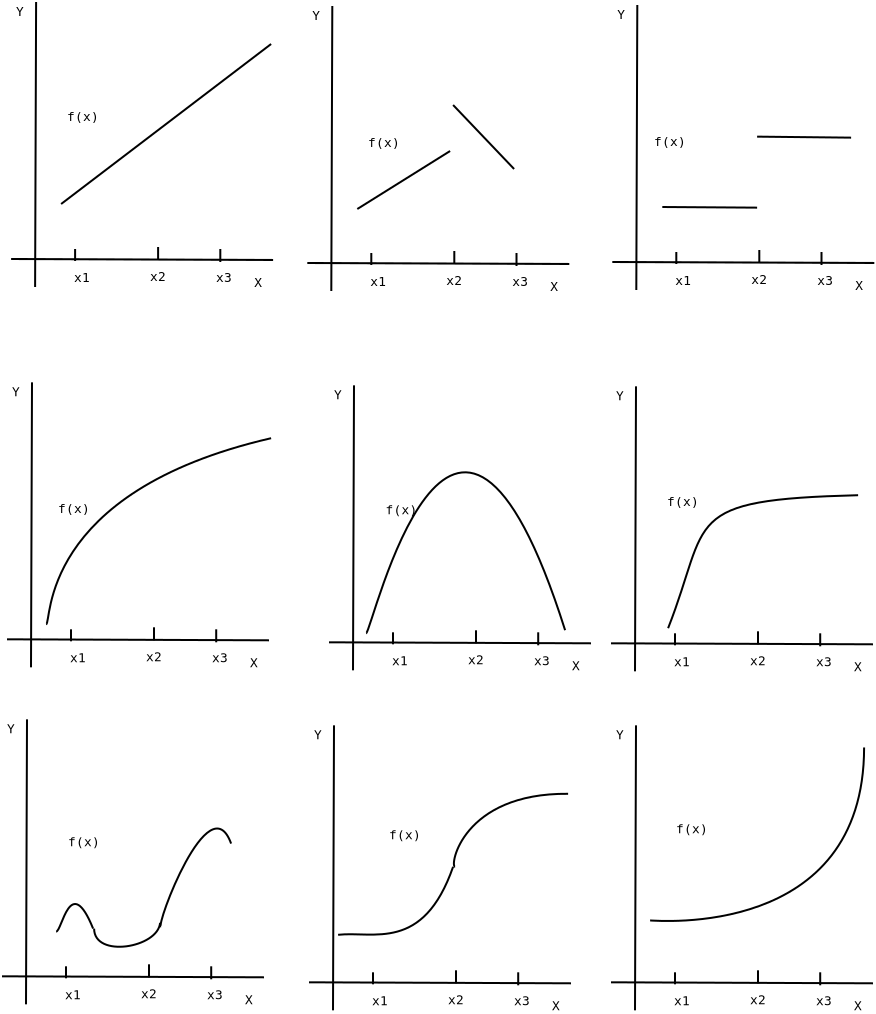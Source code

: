 <?xml version="1.0"?>
<dia:diagram xmlns:dia="http://www.lysator.liu.se/~alla/dia/">
  <dia:layer name="Background" visible="true">
    <dia:object type="Standard - Line" version="0" id="O0">
      <dia:attribute name="obj_pos">
        <dia:point val="3,1.9"/>
      </dia:attribute>
      <dia:attribute name="obj_bb">
        <dia:rectangle val="2.9,1.85;3.05,16.2"/>
      </dia:attribute>
      <dia:attribute name="conn_endpoints">
        <dia:point val="3,1.9"/>
        <dia:point val="2.95,16.15"/>
      </dia:attribute>
      <dia:attribute name="numcp">
        <dia:int val="1"/>
      </dia:attribute>
    </dia:object>
    <dia:object type="Standard - Line" version="0" id="O1">
      <dia:attribute name="obj_pos">
        <dia:point val="1.75,14.75"/>
      </dia:attribute>
      <dia:attribute name="obj_bb">
        <dia:rectangle val="1.7,14.7;14.9,14.85"/>
      </dia:attribute>
      <dia:attribute name="conn_endpoints">
        <dia:point val="1.75,14.75"/>
        <dia:point val="14.85,14.8"/>
      </dia:attribute>
      <dia:attribute name="numcp">
        <dia:int val="1"/>
      </dia:attribute>
    </dia:object>
    <dia:object type="Standard - Text" version="0" id="O2">
      <dia:attribute name="obj_pos">
        <dia:point val="14.1,16.15"/>
      </dia:attribute>
      <dia:attribute name="obj_bb">
        <dia:rectangle val="13.758,15.555;14.442,16.355"/>
      </dia:attribute>
      <dia:attribute name="text">
        <dia:composite type="text">
          <dia:attribute name="string">
            <dia:string>#X#</dia:string>
          </dia:attribute>
          <dia:attribute name="font">
            <dia:font name="Courier"/>
          </dia:attribute>
          <dia:attribute name="height">
            <dia:real val="0.8"/>
          </dia:attribute>
          <dia:attribute name="pos">
            <dia:point val="14.1,16.15"/>
          </dia:attribute>
          <dia:attribute name="color">
            <dia:color val="#000000"/>
          </dia:attribute>
          <dia:attribute name="alignment">
            <dia:enum val="1"/>
          </dia:attribute>
        </dia:composite>
      </dia:attribute>
    </dia:object>
    <dia:object type="Standard - Text" version="0" id="O3">
      <dia:attribute name="obj_pos">
        <dia:point val="2.2,2.6"/>
      </dia:attribute>
      <dia:attribute name="obj_bb">
        <dia:rectangle val="1.858,2.005;2.542,2.805"/>
      </dia:attribute>
      <dia:attribute name="text">
        <dia:composite type="text">
          <dia:attribute name="string">
            <dia:string>#Y#</dia:string>
          </dia:attribute>
          <dia:attribute name="font">
            <dia:font name="Courier"/>
          </dia:attribute>
          <dia:attribute name="height">
            <dia:real val="0.8"/>
          </dia:attribute>
          <dia:attribute name="pos">
            <dia:point val="2.2,2.6"/>
          </dia:attribute>
          <dia:attribute name="color">
            <dia:color val="#000000"/>
          </dia:attribute>
          <dia:attribute name="alignment">
            <dia:enum val="1"/>
          </dia:attribute>
        </dia:composite>
      </dia:attribute>
    </dia:object>
    <dia:object type="Standard - Text" version="0" id="O4">
      <dia:attribute name="obj_pos">
        <dia:point val="5.3,15.9"/>
      </dia:attribute>
      <dia:attribute name="obj_bb">
        <dia:rectangle val="4.715,15.305;5.885,16.105"/>
      </dia:attribute>
      <dia:attribute name="text">
        <dia:composite type="text">
          <dia:attribute name="string">
            <dia:string>#x1#</dia:string>
          </dia:attribute>
          <dia:attribute name="font">
            <dia:font name="Courier"/>
          </dia:attribute>
          <dia:attribute name="height">
            <dia:real val="0.8"/>
          </dia:attribute>
          <dia:attribute name="pos">
            <dia:point val="5.3,15.9"/>
          </dia:attribute>
          <dia:attribute name="color">
            <dia:color val="#000000"/>
          </dia:attribute>
          <dia:attribute name="alignment">
            <dia:enum val="1"/>
          </dia:attribute>
        </dia:composite>
      </dia:attribute>
    </dia:object>
    <dia:object type="Standard - Text" version="0" id="O5">
      <dia:attribute name="obj_pos">
        <dia:point val="9.1,15.85"/>
      </dia:attribute>
      <dia:attribute name="obj_bb">
        <dia:rectangle val="8.465,15.255;9.685,16.055"/>
      </dia:attribute>
      <dia:attribute name="text">
        <dia:composite type="text">
          <dia:attribute name="string">
            <dia:string>#x2#</dia:string>
          </dia:attribute>
          <dia:attribute name="font">
            <dia:font name="Courier"/>
          </dia:attribute>
          <dia:attribute name="height">
            <dia:real val="0.8"/>
          </dia:attribute>
          <dia:attribute name="pos">
            <dia:point val="9.1,15.85"/>
          </dia:attribute>
          <dia:attribute name="color">
            <dia:color val="#000000"/>
          </dia:attribute>
          <dia:attribute name="alignment">
            <dia:enum val="1"/>
          </dia:attribute>
        </dia:composite>
      </dia:attribute>
    </dia:object>
    <dia:object type="Standard - Text" version="0" id="O6">
      <dia:attribute name="obj_pos">
        <dia:point val="12.4,15.9"/>
      </dia:attribute>
      <dia:attribute name="obj_bb">
        <dia:rectangle val="11.815,15.305;12.985,16.105"/>
      </dia:attribute>
      <dia:attribute name="text">
        <dia:composite type="text">
          <dia:attribute name="string">
            <dia:string>#x3#</dia:string>
          </dia:attribute>
          <dia:attribute name="font">
            <dia:font name="Courier"/>
          </dia:attribute>
          <dia:attribute name="height">
            <dia:real val="0.8"/>
          </dia:attribute>
          <dia:attribute name="pos">
            <dia:point val="12.4,15.9"/>
          </dia:attribute>
          <dia:attribute name="color">
            <dia:color val="#000000"/>
          </dia:attribute>
          <dia:attribute name="alignment">
            <dia:enum val="1"/>
          </dia:attribute>
        </dia:composite>
      </dia:attribute>
    </dia:object>
    <dia:object type="Standard - Line" version="0" id="O7">
      <dia:attribute name="obj_pos">
        <dia:point val="4.25,12"/>
      </dia:attribute>
      <dia:attribute name="obj_bb">
        <dia:rectangle val="4.21,3.96;14.79,12.04"/>
      </dia:attribute>
      <dia:attribute name="conn_endpoints">
        <dia:point val="4.25,12"/>
        <dia:point val="14.75,4"/>
      </dia:attribute>
      <dia:attribute name="numcp">
        <dia:int val="1"/>
      </dia:attribute>
    </dia:object>
    <dia:object type="Standard - Line" version="0" id="O8">
      <dia:attribute name="obj_pos">
        <dia:point val="5.1,14.75"/>
      </dia:attribute>
      <dia:attribute name="obj_bb">
        <dia:rectangle val="5.05,14.698;5.15,14.8"/>
      </dia:attribute>
      <dia:attribute name="conn_endpoints">
        <dia:point val="5.1,14.75"/>
        <dia:point val="5.1,14.748"/>
      </dia:attribute>
      <dia:attribute name="numcp">
        <dia:int val="1"/>
      </dia:attribute>
      <dia:connections>
        <dia:connection handle="1" to="O8" connection="0"/>
      </dia:connections>
    </dia:object>
    <dia:object type="Standard - Line" version="0" id="O9">
      <dia:attribute name="obj_pos">
        <dia:point val="4.95,14.25"/>
      </dia:attribute>
      <dia:attribute name="obj_bb">
        <dia:rectangle val="4.9,14.2;5,14.9"/>
      </dia:attribute>
      <dia:attribute name="conn_endpoints">
        <dia:point val="4.95,14.25"/>
        <dia:point val="4.95,14.85"/>
      </dia:attribute>
      <dia:attribute name="numcp">
        <dia:int val="1"/>
      </dia:attribute>
    </dia:object>
    <dia:object type="Standard - Line" version="0" id="O10">
      <dia:attribute name="obj_pos">
        <dia:point val="9.1,14.15"/>
      </dia:attribute>
      <dia:attribute name="obj_bb">
        <dia:rectangle val="9.05,14.1;9.15,14.85"/>
      </dia:attribute>
      <dia:attribute name="conn_endpoints">
        <dia:point val="9.1,14.15"/>
        <dia:point val="9.1,14.8"/>
      </dia:attribute>
      <dia:attribute name="numcp">
        <dia:int val="1"/>
      </dia:attribute>
    </dia:object>
    <dia:object type="Standard - Line" version="0" id="O11">
      <dia:attribute name="obj_pos">
        <dia:point val="12.21,14.25"/>
      </dia:attribute>
      <dia:attribute name="obj_bb">
        <dia:rectangle val="12.16,14.2;12.26,14.95"/>
      </dia:attribute>
      <dia:attribute name="conn_endpoints">
        <dia:point val="12.21,14.25"/>
        <dia:point val="12.21,14.9"/>
      </dia:attribute>
      <dia:attribute name="numcp">
        <dia:int val="1"/>
      </dia:attribute>
    </dia:object>
    <dia:object type="Standard - Line" version="0" id="O12">
      <dia:attribute name="obj_pos">
        <dia:point val="17.81,2.1"/>
      </dia:attribute>
      <dia:attribute name="obj_bb">
        <dia:rectangle val="17.71,2.05;17.86,16.4"/>
      </dia:attribute>
      <dia:attribute name="conn_endpoints">
        <dia:point val="17.81,2.1"/>
        <dia:point val="17.76,16.35"/>
      </dia:attribute>
      <dia:attribute name="numcp">
        <dia:int val="1"/>
      </dia:attribute>
    </dia:object>
    <dia:object type="Standard - Line" version="0" id="O13">
      <dia:attribute name="obj_pos">
        <dia:point val="16.56,14.95"/>
      </dia:attribute>
      <dia:attribute name="obj_bb">
        <dia:rectangle val="16.51,14.9;29.71,15.05"/>
      </dia:attribute>
      <dia:attribute name="conn_endpoints">
        <dia:point val="16.56,14.95"/>
        <dia:point val="29.66,15"/>
      </dia:attribute>
      <dia:attribute name="numcp">
        <dia:int val="1"/>
      </dia:attribute>
    </dia:object>
    <dia:object type="Standard - Text" version="0" id="O14">
      <dia:attribute name="obj_pos">
        <dia:point val="28.91,16.35"/>
      </dia:attribute>
      <dia:attribute name="obj_bb">
        <dia:rectangle val="28.518,15.755;29.252,16.555"/>
      </dia:attribute>
      <dia:attribute name="text">
        <dia:composite type="text">
          <dia:attribute name="string">
            <dia:string>#X#</dia:string>
          </dia:attribute>
          <dia:attribute name="font">
            <dia:font name="Courier"/>
          </dia:attribute>
          <dia:attribute name="height">
            <dia:real val="0.8"/>
          </dia:attribute>
          <dia:attribute name="pos">
            <dia:point val="28.91,16.35"/>
          </dia:attribute>
          <dia:attribute name="color">
            <dia:color val="#000000"/>
          </dia:attribute>
          <dia:attribute name="alignment">
            <dia:enum val="1"/>
          </dia:attribute>
        </dia:composite>
      </dia:attribute>
    </dia:object>
    <dia:object type="Standard - Text" version="0" id="O15">
      <dia:attribute name="obj_pos">
        <dia:point val="17.01,2.8"/>
      </dia:attribute>
      <dia:attribute name="obj_bb">
        <dia:rectangle val="16.618,2.205;17.352,3.005"/>
      </dia:attribute>
      <dia:attribute name="text">
        <dia:composite type="text">
          <dia:attribute name="string">
            <dia:string>#Y#</dia:string>
          </dia:attribute>
          <dia:attribute name="font">
            <dia:font name="Courier"/>
          </dia:attribute>
          <dia:attribute name="height">
            <dia:real val="0.8"/>
          </dia:attribute>
          <dia:attribute name="pos">
            <dia:point val="17.01,2.8"/>
          </dia:attribute>
          <dia:attribute name="color">
            <dia:color val="#000000"/>
          </dia:attribute>
          <dia:attribute name="alignment">
            <dia:enum val="1"/>
          </dia:attribute>
        </dia:composite>
      </dia:attribute>
    </dia:object>
    <dia:object type="Standard - Text" version="0" id="O16">
      <dia:attribute name="obj_pos">
        <dia:point val="20.11,16.1"/>
      </dia:attribute>
      <dia:attribute name="obj_bb">
        <dia:rectangle val="19.475,15.505;20.695,16.305"/>
      </dia:attribute>
      <dia:attribute name="text">
        <dia:composite type="text">
          <dia:attribute name="string">
            <dia:string>#x1#</dia:string>
          </dia:attribute>
          <dia:attribute name="font">
            <dia:font name="Courier"/>
          </dia:attribute>
          <dia:attribute name="height">
            <dia:real val="0.8"/>
          </dia:attribute>
          <dia:attribute name="pos">
            <dia:point val="20.11,16.1"/>
          </dia:attribute>
          <dia:attribute name="color">
            <dia:color val="#000000"/>
          </dia:attribute>
          <dia:attribute name="alignment">
            <dia:enum val="1"/>
          </dia:attribute>
        </dia:composite>
      </dia:attribute>
    </dia:object>
    <dia:object type="Standard - Text" version="0" id="O17">
      <dia:attribute name="obj_pos">
        <dia:point val="23.91,16.05"/>
      </dia:attribute>
      <dia:attribute name="obj_bb">
        <dia:rectangle val="23.275,15.455;24.495,16.255"/>
      </dia:attribute>
      <dia:attribute name="text">
        <dia:composite type="text">
          <dia:attribute name="string">
            <dia:string>#x2#</dia:string>
          </dia:attribute>
          <dia:attribute name="font">
            <dia:font name="Courier"/>
          </dia:attribute>
          <dia:attribute name="height">
            <dia:real val="0.8"/>
          </dia:attribute>
          <dia:attribute name="pos">
            <dia:point val="23.91,16.05"/>
          </dia:attribute>
          <dia:attribute name="color">
            <dia:color val="#000000"/>
          </dia:attribute>
          <dia:attribute name="alignment">
            <dia:enum val="1"/>
          </dia:attribute>
        </dia:composite>
      </dia:attribute>
    </dia:object>
    <dia:object type="Standard - Text" version="0" id="O18">
      <dia:attribute name="obj_pos">
        <dia:point val="27.21,16.1"/>
      </dia:attribute>
      <dia:attribute name="obj_bb">
        <dia:rectangle val="26.575,15.505;27.795,16.305"/>
      </dia:attribute>
      <dia:attribute name="text">
        <dia:composite type="text">
          <dia:attribute name="string">
            <dia:string>#x3#</dia:string>
          </dia:attribute>
          <dia:attribute name="font">
            <dia:font name="Courier"/>
          </dia:attribute>
          <dia:attribute name="height">
            <dia:real val="0.8"/>
          </dia:attribute>
          <dia:attribute name="pos">
            <dia:point val="27.21,16.1"/>
          </dia:attribute>
          <dia:attribute name="color">
            <dia:color val="#000000"/>
          </dia:attribute>
          <dia:attribute name="alignment">
            <dia:enum val="1"/>
          </dia:attribute>
        </dia:composite>
      </dia:attribute>
    </dia:object>
    <dia:object type="Standard - Line" version="0" id="O19">
      <dia:attribute name="obj_pos">
        <dia:point val="19.06,12.25"/>
      </dia:attribute>
      <dia:attribute name="obj_bb">
        <dia:rectangle val="19.018,9.308;23.742,12.292"/>
      </dia:attribute>
      <dia:attribute name="conn_endpoints">
        <dia:point val="19.06,12.25"/>
        <dia:point val="23.7,9.35"/>
      </dia:attribute>
      <dia:attribute name="numcp">
        <dia:int val="1"/>
      </dia:attribute>
    </dia:object>
    <dia:object type="Standard - Line" version="0" id="O20">
      <dia:attribute name="obj_pos">
        <dia:point val="19.91,14.95"/>
      </dia:attribute>
      <dia:attribute name="obj_bb">
        <dia:rectangle val="19.91,14.95;19.91,14.95"/>
      </dia:attribute>
      <dia:attribute name="conn_endpoints">
        <dia:point val="19.91,14.95"/>
        <dia:point val="19.91,14.95"/>
      </dia:attribute>
      <dia:attribute name="numcp">
        <dia:int val="1"/>
      </dia:attribute>
      <dia:connections>
        <dia:connection handle="0" to="O20" connection="0"/>
        <dia:connection handle="1" to="O20" connection="0"/>
      </dia:connections>
    </dia:object>
    <dia:object type="Standard - Line" version="0" id="O21">
      <dia:attribute name="obj_pos">
        <dia:point val="19.76,14.45"/>
      </dia:attribute>
      <dia:attribute name="obj_bb">
        <dia:rectangle val="19.71,14.4;19.81,15.1"/>
      </dia:attribute>
      <dia:attribute name="conn_endpoints">
        <dia:point val="19.76,14.45"/>
        <dia:point val="19.76,15.05"/>
      </dia:attribute>
      <dia:attribute name="numcp">
        <dia:int val="1"/>
      </dia:attribute>
    </dia:object>
    <dia:object type="Standard - Line" version="0" id="O22">
      <dia:attribute name="obj_pos">
        <dia:point val="23.91,14.35"/>
      </dia:attribute>
      <dia:attribute name="obj_bb">
        <dia:rectangle val="23.86,14.3;23.96,15.05"/>
      </dia:attribute>
      <dia:attribute name="conn_endpoints">
        <dia:point val="23.91,14.35"/>
        <dia:point val="23.91,15"/>
      </dia:attribute>
      <dia:attribute name="numcp">
        <dia:int val="1"/>
      </dia:attribute>
    </dia:object>
    <dia:object type="Standard - Line" version="0" id="O23">
      <dia:attribute name="obj_pos">
        <dia:point val="27.02,14.45"/>
      </dia:attribute>
      <dia:attribute name="obj_bb">
        <dia:rectangle val="26.97,14.4;27.07,15.15"/>
      </dia:attribute>
      <dia:attribute name="conn_endpoints">
        <dia:point val="27.02,14.45"/>
        <dia:point val="27.02,15.1"/>
      </dia:attribute>
      <dia:attribute name="numcp">
        <dia:int val="1"/>
      </dia:attribute>
    </dia:object>
    <dia:object type="Standard - Line" version="0" id="O24">
      <dia:attribute name="obj_pos">
        <dia:point val="33.06,2.05"/>
      </dia:attribute>
      <dia:attribute name="obj_bb">
        <dia:rectangle val="32.96,2;33.11,16.35"/>
      </dia:attribute>
      <dia:attribute name="conn_endpoints">
        <dia:point val="33.06,2.05"/>
        <dia:point val="33.01,16.3"/>
      </dia:attribute>
      <dia:attribute name="numcp">
        <dia:int val="1"/>
      </dia:attribute>
    </dia:object>
    <dia:object type="Standard - Line" version="0" id="O25">
      <dia:attribute name="obj_pos">
        <dia:point val="31.81,14.9"/>
      </dia:attribute>
      <dia:attribute name="obj_bb">
        <dia:rectangle val="31.76,14.85;44.96,15"/>
      </dia:attribute>
      <dia:attribute name="conn_endpoints">
        <dia:point val="31.81,14.9"/>
        <dia:point val="44.91,14.95"/>
      </dia:attribute>
      <dia:attribute name="numcp">
        <dia:int val="1"/>
      </dia:attribute>
    </dia:object>
    <dia:object type="Standard - Text" version="0" id="O26">
      <dia:attribute name="obj_pos">
        <dia:point val="44.16,16.3"/>
      </dia:attribute>
      <dia:attribute name="obj_bb">
        <dia:rectangle val="43.768,15.705;44.502,16.505"/>
      </dia:attribute>
      <dia:attribute name="text">
        <dia:composite type="text">
          <dia:attribute name="string">
            <dia:string>#X#</dia:string>
          </dia:attribute>
          <dia:attribute name="font">
            <dia:font name="Courier"/>
          </dia:attribute>
          <dia:attribute name="height">
            <dia:real val="0.8"/>
          </dia:attribute>
          <dia:attribute name="pos">
            <dia:point val="44.16,16.3"/>
          </dia:attribute>
          <dia:attribute name="color">
            <dia:color val="#000000"/>
          </dia:attribute>
          <dia:attribute name="alignment">
            <dia:enum val="1"/>
          </dia:attribute>
        </dia:composite>
      </dia:attribute>
    </dia:object>
    <dia:object type="Standard - Text" version="0" id="O27">
      <dia:attribute name="obj_pos">
        <dia:point val="32.26,2.75"/>
      </dia:attribute>
      <dia:attribute name="obj_bb">
        <dia:rectangle val="31.868,2.155;32.602,2.955"/>
      </dia:attribute>
      <dia:attribute name="text">
        <dia:composite type="text">
          <dia:attribute name="string">
            <dia:string>#Y#</dia:string>
          </dia:attribute>
          <dia:attribute name="font">
            <dia:font name="Courier"/>
          </dia:attribute>
          <dia:attribute name="height">
            <dia:real val="0.8"/>
          </dia:attribute>
          <dia:attribute name="pos">
            <dia:point val="32.26,2.75"/>
          </dia:attribute>
          <dia:attribute name="color">
            <dia:color val="#000000"/>
          </dia:attribute>
          <dia:attribute name="alignment">
            <dia:enum val="1"/>
          </dia:attribute>
        </dia:composite>
      </dia:attribute>
    </dia:object>
    <dia:object type="Standard - Text" version="0" id="O28">
      <dia:attribute name="obj_pos">
        <dia:point val="35.36,16.05"/>
      </dia:attribute>
      <dia:attribute name="obj_bb">
        <dia:rectangle val="34.725,15.455;35.945,16.255"/>
      </dia:attribute>
      <dia:attribute name="text">
        <dia:composite type="text">
          <dia:attribute name="string">
            <dia:string>#x1#</dia:string>
          </dia:attribute>
          <dia:attribute name="font">
            <dia:font name="Courier"/>
          </dia:attribute>
          <dia:attribute name="height">
            <dia:real val="0.8"/>
          </dia:attribute>
          <dia:attribute name="pos">
            <dia:point val="35.36,16.05"/>
          </dia:attribute>
          <dia:attribute name="color">
            <dia:color val="#000000"/>
          </dia:attribute>
          <dia:attribute name="alignment">
            <dia:enum val="1"/>
          </dia:attribute>
        </dia:composite>
      </dia:attribute>
    </dia:object>
    <dia:object type="Standard - Text" version="0" id="O29">
      <dia:attribute name="obj_pos">
        <dia:point val="39.16,16"/>
      </dia:attribute>
      <dia:attribute name="obj_bb">
        <dia:rectangle val="38.525,15.405;39.745,16.205"/>
      </dia:attribute>
      <dia:attribute name="text">
        <dia:composite type="text">
          <dia:attribute name="string">
            <dia:string>#x2#</dia:string>
          </dia:attribute>
          <dia:attribute name="font">
            <dia:font name="Courier"/>
          </dia:attribute>
          <dia:attribute name="height">
            <dia:real val="0.8"/>
          </dia:attribute>
          <dia:attribute name="pos">
            <dia:point val="39.16,16"/>
          </dia:attribute>
          <dia:attribute name="color">
            <dia:color val="#000000"/>
          </dia:attribute>
          <dia:attribute name="alignment">
            <dia:enum val="1"/>
          </dia:attribute>
        </dia:composite>
      </dia:attribute>
    </dia:object>
    <dia:object type="Standard - Text" version="0" id="O30">
      <dia:attribute name="obj_pos">
        <dia:point val="42.46,16.05"/>
      </dia:attribute>
      <dia:attribute name="obj_bb">
        <dia:rectangle val="41.825,15.455;43.045,16.255"/>
      </dia:attribute>
      <dia:attribute name="text">
        <dia:composite type="text">
          <dia:attribute name="string">
            <dia:string>#x3#</dia:string>
          </dia:attribute>
          <dia:attribute name="font">
            <dia:font name="Courier"/>
          </dia:attribute>
          <dia:attribute name="height">
            <dia:real val="0.8"/>
          </dia:attribute>
          <dia:attribute name="pos">
            <dia:point val="42.46,16.05"/>
          </dia:attribute>
          <dia:attribute name="color">
            <dia:color val="#000000"/>
          </dia:attribute>
          <dia:attribute name="alignment">
            <dia:enum val="1"/>
          </dia:attribute>
        </dia:composite>
      </dia:attribute>
    </dia:object>
    <dia:object type="Standard - Line" version="0" id="O31">
      <dia:attribute name="obj_pos">
        <dia:point val="34.31,12.15"/>
      </dia:attribute>
      <dia:attribute name="obj_bb">
        <dia:rectangle val="34.26,12.1;39.1,12.232"/>
      </dia:attribute>
      <dia:attribute name="conn_endpoints">
        <dia:point val="34.31,12.15"/>
        <dia:point val="39.05,12.182"/>
      </dia:attribute>
      <dia:attribute name="numcp">
        <dia:int val="1"/>
      </dia:attribute>
    </dia:object>
    <dia:object type="Standard - Line" version="0" id="O32">
      <dia:attribute name="obj_pos">
        <dia:point val="35.16,14.9"/>
      </dia:attribute>
      <dia:attribute name="obj_bb">
        <dia:rectangle val="35.16,14.9;35.16,14.9"/>
      </dia:attribute>
      <dia:attribute name="conn_endpoints">
        <dia:point val="35.16,14.9"/>
        <dia:point val="35.16,14.9"/>
      </dia:attribute>
      <dia:attribute name="numcp">
        <dia:int val="1"/>
      </dia:attribute>
      <dia:connections>
        <dia:connection handle="0" to="O32" connection="0"/>
        <dia:connection handle="1" to="O32" connection="0"/>
      </dia:connections>
    </dia:object>
    <dia:object type="Standard - Line" version="0" id="O33">
      <dia:attribute name="obj_pos">
        <dia:point val="35.01,14.4"/>
      </dia:attribute>
      <dia:attribute name="obj_bb">
        <dia:rectangle val="34.96,14.35;35.06,15.05"/>
      </dia:attribute>
      <dia:attribute name="conn_endpoints">
        <dia:point val="35.01,14.4"/>
        <dia:point val="35.01,15"/>
      </dia:attribute>
      <dia:attribute name="numcp">
        <dia:int val="1"/>
      </dia:attribute>
    </dia:object>
    <dia:object type="Standard - Line" version="0" id="O34">
      <dia:attribute name="obj_pos">
        <dia:point val="39.16,14.3"/>
      </dia:attribute>
      <dia:attribute name="obj_bb">
        <dia:rectangle val="39.11,14.25;39.21,15"/>
      </dia:attribute>
      <dia:attribute name="conn_endpoints">
        <dia:point val="39.16,14.3"/>
        <dia:point val="39.16,14.95"/>
      </dia:attribute>
      <dia:attribute name="numcp">
        <dia:int val="1"/>
      </dia:attribute>
    </dia:object>
    <dia:object type="Standard - Line" version="0" id="O35">
      <dia:attribute name="obj_pos">
        <dia:point val="42.27,14.4"/>
      </dia:attribute>
      <dia:attribute name="obj_bb">
        <dia:rectangle val="42.22,14.35;42.32,15.1"/>
      </dia:attribute>
      <dia:attribute name="conn_endpoints">
        <dia:point val="42.27,14.4"/>
        <dia:point val="42.27,15.05"/>
      </dia:attribute>
      <dia:attribute name="numcp">
        <dia:int val="1"/>
      </dia:attribute>
    </dia:object>
    <dia:object type="Standard - Line" version="0" id="O36">
      <dia:attribute name="obj_pos">
        <dia:point val="2.795,20.915"/>
      </dia:attribute>
      <dia:attribute name="obj_bb">
        <dia:rectangle val="2.695,20.865;2.845,35.215"/>
      </dia:attribute>
      <dia:attribute name="conn_endpoints">
        <dia:point val="2.795,20.915"/>
        <dia:point val="2.745,35.165"/>
      </dia:attribute>
      <dia:attribute name="numcp">
        <dia:int val="1"/>
      </dia:attribute>
    </dia:object>
    <dia:object type="Standard - Line" version="0" id="O37">
      <dia:attribute name="obj_pos">
        <dia:point val="1.545,33.765"/>
      </dia:attribute>
      <dia:attribute name="obj_bb">
        <dia:rectangle val="1.495,33.715;14.695,33.865"/>
      </dia:attribute>
      <dia:attribute name="conn_endpoints">
        <dia:point val="1.545,33.765"/>
        <dia:point val="14.645,33.815"/>
      </dia:attribute>
      <dia:attribute name="numcp">
        <dia:int val="1"/>
      </dia:attribute>
    </dia:object>
    <dia:object type="Standard - Text" version="0" id="O38">
      <dia:attribute name="obj_pos">
        <dia:point val="13.895,35.165"/>
      </dia:attribute>
      <dia:attribute name="obj_bb">
        <dia:rectangle val="13.503,34.57;14.237,35.37"/>
      </dia:attribute>
      <dia:attribute name="text">
        <dia:composite type="text">
          <dia:attribute name="string">
            <dia:string>#X#</dia:string>
          </dia:attribute>
          <dia:attribute name="font">
            <dia:font name="Courier"/>
          </dia:attribute>
          <dia:attribute name="height">
            <dia:real val="0.8"/>
          </dia:attribute>
          <dia:attribute name="pos">
            <dia:point val="13.895,35.165"/>
          </dia:attribute>
          <dia:attribute name="color">
            <dia:color val="#000000"/>
          </dia:attribute>
          <dia:attribute name="alignment">
            <dia:enum val="1"/>
          </dia:attribute>
        </dia:composite>
      </dia:attribute>
    </dia:object>
    <dia:object type="Standard - Text" version="0" id="O39">
      <dia:attribute name="obj_pos">
        <dia:point val="1.995,21.615"/>
      </dia:attribute>
      <dia:attribute name="obj_bb">
        <dia:rectangle val="1.603,21.02;2.337,21.82"/>
      </dia:attribute>
      <dia:attribute name="text">
        <dia:composite type="text">
          <dia:attribute name="string">
            <dia:string>#Y#</dia:string>
          </dia:attribute>
          <dia:attribute name="font">
            <dia:font name="Courier"/>
          </dia:attribute>
          <dia:attribute name="height">
            <dia:real val="0.8"/>
          </dia:attribute>
          <dia:attribute name="pos">
            <dia:point val="1.995,21.615"/>
          </dia:attribute>
          <dia:attribute name="color">
            <dia:color val="#000000"/>
          </dia:attribute>
          <dia:attribute name="alignment">
            <dia:enum val="1"/>
          </dia:attribute>
        </dia:composite>
      </dia:attribute>
    </dia:object>
    <dia:object type="Standard - Text" version="0" id="O40">
      <dia:attribute name="obj_pos">
        <dia:point val="5.095,34.915"/>
      </dia:attribute>
      <dia:attribute name="obj_bb">
        <dia:rectangle val="4.46,34.32;5.68,35.12"/>
      </dia:attribute>
      <dia:attribute name="text">
        <dia:composite type="text">
          <dia:attribute name="string">
            <dia:string>#x1#</dia:string>
          </dia:attribute>
          <dia:attribute name="font">
            <dia:font name="Courier"/>
          </dia:attribute>
          <dia:attribute name="height">
            <dia:real val="0.8"/>
          </dia:attribute>
          <dia:attribute name="pos">
            <dia:point val="5.095,34.915"/>
          </dia:attribute>
          <dia:attribute name="color">
            <dia:color val="#000000"/>
          </dia:attribute>
          <dia:attribute name="alignment">
            <dia:enum val="1"/>
          </dia:attribute>
        </dia:composite>
      </dia:attribute>
    </dia:object>
    <dia:object type="Standard - Text" version="0" id="O41">
      <dia:attribute name="obj_pos">
        <dia:point val="8.895,34.865"/>
      </dia:attribute>
      <dia:attribute name="obj_bb">
        <dia:rectangle val="8.26,34.27;9.48,35.07"/>
      </dia:attribute>
      <dia:attribute name="text">
        <dia:composite type="text">
          <dia:attribute name="string">
            <dia:string>#x2#</dia:string>
          </dia:attribute>
          <dia:attribute name="font">
            <dia:font name="Courier"/>
          </dia:attribute>
          <dia:attribute name="height">
            <dia:real val="0.8"/>
          </dia:attribute>
          <dia:attribute name="pos">
            <dia:point val="8.895,34.865"/>
          </dia:attribute>
          <dia:attribute name="color">
            <dia:color val="#000000"/>
          </dia:attribute>
          <dia:attribute name="alignment">
            <dia:enum val="1"/>
          </dia:attribute>
        </dia:composite>
      </dia:attribute>
    </dia:object>
    <dia:object type="Standard - Text" version="0" id="O42">
      <dia:attribute name="obj_pos">
        <dia:point val="12.195,34.915"/>
      </dia:attribute>
      <dia:attribute name="obj_bb">
        <dia:rectangle val="11.56,34.32;12.78,35.12"/>
      </dia:attribute>
      <dia:attribute name="text">
        <dia:composite type="text">
          <dia:attribute name="string">
            <dia:string>#x3#</dia:string>
          </dia:attribute>
          <dia:attribute name="font">
            <dia:font name="Courier"/>
          </dia:attribute>
          <dia:attribute name="height">
            <dia:real val="0.8"/>
          </dia:attribute>
          <dia:attribute name="pos">
            <dia:point val="12.195,34.915"/>
          </dia:attribute>
          <dia:attribute name="color">
            <dia:color val="#000000"/>
          </dia:attribute>
          <dia:attribute name="alignment">
            <dia:enum val="1"/>
          </dia:attribute>
        </dia:composite>
      </dia:attribute>
    </dia:object>
    <dia:object type="Standard - Line" version="0" id="O43">
      <dia:attribute name="obj_pos">
        <dia:point val="4.895,33.765"/>
      </dia:attribute>
      <dia:attribute name="obj_bb">
        <dia:rectangle val="4.895,33.765;4.895,33.765"/>
      </dia:attribute>
      <dia:attribute name="conn_endpoints">
        <dia:point val="4.895,33.765"/>
        <dia:point val="4.895,33.765"/>
      </dia:attribute>
      <dia:attribute name="numcp">
        <dia:int val="1"/>
      </dia:attribute>
      <dia:connections>
        <dia:connection handle="0" to="O43" connection="0"/>
        <dia:connection handle="1" to="O43" connection="0"/>
      </dia:connections>
    </dia:object>
    <dia:object type="Standard - Line" version="0" id="O44">
      <dia:attribute name="obj_pos">
        <dia:point val="4.745,33.265"/>
      </dia:attribute>
      <dia:attribute name="obj_bb">
        <dia:rectangle val="4.695,33.215;4.795,33.915"/>
      </dia:attribute>
      <dia:attribute name="conn_endpoints">
        <dia:point val="4.745,33.265"/>
        <dia:point val="4.745,33.865"/>
      </dia:attribute>
      <dia:attribute name="numcp">
        <dia:int val="1"/>
      </dia:attribute>
    </dia:object>
    <dia:object type="Standard - Line" version="0" id="O45">
      <dia:attribute name="obj_pos">
        <dia:point val="8.895,33.165"/>
      </dia:attribute>
      <dia:attribute name="obj_bb">
        <dia:rectangle val="8.845,33.115;8.945,33.865"/>
      </dia:attribute>
      <dia:attribute name="conn_endpoints">
        <dia:point val="8.895,33.165"/>
        <dia:point val="8.895,33.815"/>
      </dia:attribute>
      <dia:attribute name="numcp">
        <dia:int val="1"/>
      </dia:attribute>
    </dia:object>
    <dia:object type="Standard - Line" version="0" id="O46">
      <dia:attribute name="obj_pos">
        <dia:point val="12.005,33.265"/>
      </dia:attribute>
      <dia:attribute name="obj_bb">
        <dia:rectangle val="11.955,33.215;12.055,33.965"/>
      </dia:attribute>
      <dia:attribute name="conn_endpoints">
        <dia:point val="12.005,33.265"/>
        <dia:point val="12.005,33.915"/>
      </dia:attribute>
      <dia:attribute name="numcp">
        <dia:int val="1"/>
      </dia:attribute>
    </dia:object>
    <dia:object type="Standard - Line" version="0" id="O47">
      <dia:attribute name="obj_pos">
        <dia:point val="18.895,21.065"/>
      </dia:attribute>
      <dia:attribute name="obj_bb">
        <dia:rectangle val="18.795,21.015;18.945,35.365"/>
      </dia:attribute>
      <dia:attribute name="conn_endpoints">
        <dia:point val="18.895,21.065"/>
        <dia:point val="18.845,35.315"/>
      </dia:attribute>
      <dia:attribute name="numcp">
        <dia:int val="1"/>
      </dia:attribute>
    </dia:object>
    <dia:object type="Standard - Line" version="0" id="O48">
      <dia:attribute name="obj_pos">
        <dia:point val="17.645,33.915"/>
      </dia:attribute>
      <dia:attribute name="obj_bb">
        <dia:rectangle val="17.595,33.865;30.795,34.015"/>
      </dia:attribute>
      <dia:attribute name="conn_endpoints">
        <dia:point val="17.645,33.915"/>
        <dia:point val="30.745,33.965"/>
      </dia:attribute>
      <dia:attribute name="numcp">
        <dia:int val="1"/>
      </dia:attribute>
    </dia:object>
    <dia:object type="Standard - Text" version="0" id="O49">
      <dia:attribute name="obj_pos">
        <dia:point val="29.995,35.315"/>
      </dia:attribute>
      <dia:attribute name="obj_bb">
        <dia:rectangle val="29.603,34.72;30.337,35.52"/>
      </dia:attribute>
      <dia:attribute name="text">
        <dia:composite type="text">
          <dia:attribute name="string">
            <dia:string>#X#</dia:string>
          </dia:attribute>
          <dia:attribute name="font">
            <dia:font name="Courier"/>
          </dia:attribute>
          <dia:attribute name="height">
            <dia:real val="0.8"/>
          </dia:attribute>
          <dia:attribute name="pos">
            <dia:point val="29.995,35.315"/>
          </dia:attribute>
          <dia:attribute name="color">
            <dia:color val="#000000"/>
          </dia:attribute>
          <dia:attribute name="alignment">
            <dia:enum val="1"/>
          </dia:attribute>
        </dia:composite>
      </dia:attribute>
    </dia:object>
    <dia:object type="Standard - Text" version="0" id="O50">
      <dia:attribute name="obj_pos">
        <dia:point val="18.095,21.765"/>
      </dia:attribute>
      <dia:attribute name="obj_bb">
        <dia:rectangle val="17.703,21.17;18.437,21.97"/>
      </dia:attribute>
      <dia:attribute name="text">
        <dia:composite type="text">
          <dia:attribute name="string">
            <dia:string>#Y#</dia:string>
          </dia:attribute>
          <dia:attribute name="font">
            <dia:font name="Courier"/>
          </dia:attribute>
          <dia:attribute name="height">
            <dia:real val="0.8"/>
          </dia:attribute>
          <dia:attribute name="pos">
            <dia:point val="18.095,21.765"/>
          </dia:attribute>
          <dia:attribute name="color">
            <dia:color val="#000000"/>
          </dia:attribute>
          <dia:attribute name="alignment">
            <dia:enum val="1"/>
          </dia:attribute>
        </dia:composite>
      </dia:attribute>
    </dia:object>
    <dia:object type="Standard - Text" version="0" id="O51">
      <dia:attribute name="obj_pos">
        <dia:point val="21.195,35.065"/>
      </dia:attribute>
      <dia:attribute name="obj_bb">
        <dia:rectangle val="20.56,34.47;21.78,35.27"/>
      </dia:attribute>
      <dia:attribute name="text">
        <dia:composite type="text">
          <dia:attribute name="string">
            <dia:string>#x1#</dia:string>
          </dia:attribute>
          <dia:attribute name="font">
            <dia:font name="Courier"/>
          </dia:attribute>
          <dia:attribute name="height">
            <dia:real val="0.8"/>
          </dia:attribute>
          <dia:attribute name="pos">
            <dia:point val="21.195,35.065"/>
          </dia:attribute>
          <dia:attribute name="color">
            <dia:color val="#000000"/>
          </dia:attribute>
          <dia:attribute name="alignment">
            <dia:enum val="1"/>
          </dia:attribute>
        </dia:composite>
      </dia:attribute>
    </dia:object>
    <dia:object type="Standard - Text" version="0" id="O52">
      <dia:attribute name="obj_pos">
        <dia:point val="24.995,35.015"/>
      </dia:attribute>
      <dia:attribute name="obj_bb">
        <dia:rectangle val="24.36,34.42;25.58,35.22"/>
      </dia:attribute>
      <dia:attribute name="text">
        <dia:composite type="text">
          <dia:attribute name="string">
            <dia:string>#x2#</dia:string>
          </dia:attribute>
          <dia:attribute name="font">
            <dia:font name="Courier"/>
          </dia:attribute>
          <dia:attribute name="height">
            <dia:real val="0.8"/>
          </dia:attribute>
          <dia:attribute name="pos">
            <dia:point val="24.995,35.015"/>
          </dia:attribute>
          <dia:attribute name="color">
            <dia:color val="#000000"/>
          </dia:attribute>
          <dia:attribute name="alignment">
            <dia:enum val="1"/>
          </dia:attribute>
        </dia:composite>
      </dia:attribute>
    </dia:object>
    <dia:object type="Standard - Text" version="0" id="O53">
      <dia:attribute name="obj_pos">
        <dia:point val="28.295,35.065"/>
      </dia:attribute>
      <dia:attribute name="obj_bb">
        <dia:rectangle val="27.66,34.47;28.88,35.27"/>
      </dia:attribute>
      <dia:attribute name="text">
        <dia:composite type="text">
          <dia:attribute name="string">
            <dia:string>#x3#</dia:string>
          </dia:attribute>
          <dia:attribute name="font">
            <dia:font name="Courier"/>
          </dia:attribute>
          <dia:attribute name="height">
            <dia:real val="0.8"/>
          </dia:attribute>
          <dia:attribute name="pos">
            <dia:point val="28.295,35.065"/>
          </dia:attribute>
          <dia:attribute name="color">
            <dia:color val="#000000"/>
          </dia:attribute>
          <dia:attribute name="alignment">
            <dia:enum val="1"/>
          </dia:attribute>
        </dia:composite>
      </dia:attribute>
    </dia:object>
    <dia:object type="Standard - Line" version="0" id="O54">
      <dia:attribute name="obj_pos">
        <dia:point val="20.995,33.915"/>
      </dia:attribute>
      <dia:attribute name="obj_bb">
        <dia:rectangle val="20.995,33.915;20.995,33.915"/>
      </dia:attribute>
      <dia:attribute name="conn_endpoints">
        <dia:point val="20.995,33.915"/>
        <dia:point val="20.995,33.915"/>
      </dia:attribute>
      <dia:attribute name="numcp">
        <dia:int val="1"/>
      </dia:attribute>
      <dia:connections>
        <dia:connection handle="0" to="O54" connection="0"/>
        <dia:connection handle="1" to="O54" connection="0"/>
      </dia:connections>
    </dia:object>
    <dia:object type="Standard - Line" version="0" id="O55">
      <dia:attribute name="obj_pos">
        <dia:point val="20.845,33.415"/>
      </dia:attribute>
      <dia:attribute name="obj_bb">
        <dia:rectangle val="20.795,33.365;20.895,34.065"/>
      </dia:attribute>
      <dia:attribute name="conn_endpoints">
        <dia:point val="20.845,33.415"/>
        <dia:point val="20.845,34.015"/>
      </dia:attribute>
      <dia:attribute name="numcp">
        <dia:int val="1"/>
      </dia:attribute>
    </dia:object>
    <dia:object type="Standard - Line" version="0" id="O56">
      <dia:attribute name="obj_pos">
        <dia:point val="24.995,33.315"/>
      </dia:attribute>
      <dia:attribute name="obj_bb">
        <dia:rectangle val="24.945,33.265;25.045,34.015"/>
      </dia:attribute>
      <dia:attribute name="conn_endpoints">
        <dia:point val="24.995,33.315"/>
        <dia:point val="24.995,33.965"/>
      </dia:attribute>
      <dia:attribute name="numcp">
        <dia:int val="1"/>
      </dia:attribute>
    </dia:object>
    <dia:object type="Standard - Line" version="0" id="O57">
      <dia:attribute name="obj_pos">
        <dia:point val="28.105,33.415"/>
      </dia:attribute>
      <dia:attribute name="obj_bb">
        <dia:rectangle val="28.055,33.365;28.155,34.115"/>
      </dia:attribute>
      <dia:attribute name="conn_endpoints">
        <dia:point val="28.105,33.415"/>
        <dia:point val="28.105,34.065"/>
      </dia:attribute>
      <dia:attribute name="numcp">
        <dia:int val="1"/>
      </dia:attribute>
    </dia:object>
    <dia:object type="Standard - Line" version="0" id="O58">
      <dia:attribute name="obj_pos">
        <dia:point val="32.995,21.115"/>
      </dia:attribute>
      <dia:attribute name="obj_bb">
        <dia:rectangle val="32.895,21.065;33.045,35.415"/>
      </dia:attribute>
      <dia:attribute name="conn_endpoints">
        <dia:point val="32.995,21.115"/>
        <dia:point val="32.945,35.365"/>
      </dia:attribute>
      <dia:attribute name="numcp">
        <dia:int val="1"/>
      </dia:attribute>
    </dia:object>
    <dia:object type="Standard - Line" version="0" id="O59">
      <dia:attribute name="obj_pos">
        <dia:point val="31.745,33.965"/>
      </dia:attribute>
      <dia:attribute name="obj_bb">
        <dia:rectangle val="31.695,33.915;44.895,34.065"/>
      </dia:attribute>
      <dia:attribute name="conn_endpoints">
        <dia:point val="31.745,33.965"/>
        <dia:point val="44.845,34.015"/>
      </dia:attribute>
      <dia:attribute name="numcp">
        <dia:int val="1"/>
      </dia:attribute>
    </dia:object>
    <dia:object type="Standard - Text" version="0" id="O60">
      <dia:attribute name="obj_pos">
        <dia:point val="44.095,35.365"/>
      </dia:attribute>
      <dia:attribute name="obj_bb">
        <dia:rectangle val="43.703,34.77;44.437,35.57"/>
      </dia:attribute>
      <dia:attribute name="text">
        <dia:composite type="text">
          <dia:attribute name="string">
            <dia:string>#X#</dia:string>
          </dia:attribute>
          <dia:attribute name="font">
            <dia:font name="Courier"/>
          </dia:attribute>
          <dia:attribute name="height">
            <dia:real val="0.8"/>
          </dia:attribute>
          <dia:attribute name="pos">
            <dia:point val="44.095,35.365"/>
          </dia:attribute>
          <dia:attribute name="color">
            <dia:color val="#000000"/>
          </dia:attribute>
          <dia:attribute name="alignment">
            <dia:enum val="1"/>
          </dia:attribute>
        </dia:composite>
      </dia:attribute>
    </dia:object>
    <dia:object type="Standard - Text" version="0" id="O61">
      <dia:attribute name="obj_pos">
        <dia:point val="32.195,21.815"/>
      </dia:attribute>
      <dia:attribute name="obj_bb">
        <dia:rectangle val="31.803,21.22;32.537,22.02"/>
      </dia:attribute>
      <dia:attribute name="text">
        <dia:composite type="text">
          <dia:attribute name="string">
            <dia:string>#Y#</dia:string>
          </dia:attribute>
          <dia:attribute name="font">
            <dia:font name="Courier"/>
          </dia:attribute>
          <dia:attribute name="height">
            <dia:real val="0.8"/>
          </dia:attribute>
          <dia:attribute name="pos">
            <dia:point val="32.195,21.815"/>
          </dia:attribute>
          <dia:attribute name="color">
            <dia:color val="#000000"/>
          </dia:attribute>
          <dia:attribute name="alignment">
            <dia:enum val="1"/>
          </dia:attribute>
        </dia:composite>
      </dia:attribute>
    </dia:object>
    <dia:object type="Standard - Text" version="0" id="O62">
      <dia:attribute name="obj_pos">
        <dia:point val="35.295,35.115"/>
      </dia:attribute>
      <dia:attribute name="obj_bb">
        <dia:rectangle val="34.66,34.52;35.88,35.32"/>
      </dia:attribute>
      <dia:attribute name="text">
        <dia:composite type="text">
          <dia:attribute name="string">
            <dia:string>#x1#</dia:string>
          </dia:attribute>
          <dia:attribute name="font">
            <dia:font name="Courier"/>
          </dia:attribute>
          <dia:attribute name="height">
            <dia:real val="0.8"/>
          </dia:attribute>
          <dia:attribute name="pos">
            <dia:point val="35.295,35.115"/>
          </dia:attribute>
          <dia:attribute name="color">
            <dia:color val="#000000"/>
          </dia:attribute>
          <dia:attribute name="alignment">
            <dia:enum val="1"/>
          </dia:attribute>
        </dia:composite>
      </dia:attribute>
    </dia:object>
    <dia:object type="Standard - Text" version="0" id="O63">
      <dia:attribute name="obj_pos">
        <dia:point val="39.095,35.065"/>
      </dia:attribute>
      <dia:attribute name="obj_bb">
        <dia:rectangle val="38.46,34.47;39.68,35.27"/>
      </dia:attribute>
      <dia:attribute name="text">
        <dia:composite type="text">
          <dia:attribute name="string">
            <dia:string>#x2#</dia:string>
          </dia:attribute>
          <dia:attribute name="font">
            <dia:font name="Courier"/>
          </dia:attribute>
          <dia:attribute name="height">
            <dia:real val="0.8"/>
          </dia:attribute>
          <dia:attribute name="pos">
            <dia:point val="39.095,35.065"/>
          </dia:attribute>
          <dia:attribute name="color">
            <dia:color val="#000000"/>
          </dia:attribute>
          <dia:attribute name="alignment">
            <dia:enum val="1"/>
          </dia:attribute>
        </dia:composite>
      </dia:attribute>
    </dia:object>
    <dia:object type="Standard - Text" version="0" id="O64">
      <dia:attribute name="obj_pos">
        <dia:point val="42.395,35.115"/>
      </dia:attribute>
      <dia:attribute name="obj_bb">
        <dia:rectangle val="41.76,34.52;42.98,35.32"/>
      </dia:attribute>
      <dia:attribute name="text">
        <dia:composite type="text">
          <dia:attribute name="string">
            <dia:string>#x3#</dia:string>
          </dia:attribute>
          <dia:attribute name="font">
            <dia:font name="Courier"/>
          </dia:attribute>
          <dia:attribute name="height">
            <dia:real val="0.8"/>
          </dia:attribute>
          <dia:attribute name="pos">
            <dia:point val="42.395,35.115"/>
          </dia:attribute>
          <dia:attribute name="color">
            <dia:color val="#000000"/>
          </dia:attribute>
          <dia:attribute name="alignment">
            <dia:enum val="1"/>
          </dia:attribute>
        </dia:composite>
      </dia:attribute>
    </dia:object>
    <dia:object type="Standard - Line" version="0" id="O65">
      <dia:attribute name="obj_pos">
        <dia:point val="35.095,33.965"/>
      </dia:attribute>
      <dia:attribute name="obj_bb">
        <dia:rectangle val="35.095,33.965;35.095,33.965"/>
      </dia:attribute>
      <dia:attribute name="conn_endpoints">
        <dia:point val="35.095,33.965"/>
        <dia:point val="35.095,33.965"/>
      </dia:attribute>
      <dia:attribute name="numcp">
        <dia:int val="1"/>
      </dia:attribute>
      <dia:connections>
        <dia:connection handle="0" to="O65" connection="0"/>
        <dia:connection handle="1" to="O65" connection="0"/>
      </dia:connections>
    </dia:object>
    <dia:object type="Standard - Line" version="0" id="O66">
      <dia:attribute name="obj_pos">
        <dia:point val="34.945,33.465"/>
      </dia:attribute>
      <dia:attribute name="obj_bb">
        <dia:rectangle val="34.895,33.415;34.995,34.115"/>
      </dia:attribute>
      <dia:attribute name="conn_endpoints">
        <dia:point val="34.945,33.465"/>
        <dia:point val="34.945,34.065"/>
      </dia:attribute>
      <dia:attribute name="numcp">
        <dia:int val="1"/>
      </dia:attribute>
    </dia:object>
    <dia:object type="Standard - Line" version="0" id="O67">
      <dia:attribute name="obj_pos">
        <dia:point val="39.095,33.365"/>
      </dia:attribute>
      <dia:attribute name="obj_bb">
        <dia:rectangle val="39.045,33.315;39.145,34.065"/>
      </dia:attribute>
      <dia:attribute name="conn_endpoints">
        <dia:point val="39.095,33.365"/>
        <dia:point val="39.095,34.015"/>
      </dia:attribute>
      <dia:attribute name="numcp">
        <dia:int val="1"/>
      </dia:attribute>
    </dia:object>
    <dia:object type="Standard - Line" version="0" id="O68">
      <dia:attribute name="obj_pos">
        <dia:point val="42.205,33.465"/>
      </dia:attribute>
      <dia:attribute name="obj_bb">
        <dia:rectangle val="42.155,33.415;42.255,34.165"/>
      </dia:attribute>
      <dia:attribute name="conn_endpoints">
        <dia:point val="42.205,33.465"/>
        <dia:point val="42.205,34.115"/>
      </dia:attribute>
      <dia:attribute name="numcp">
        <dia:int val="1"/>
      </dia:attribute>
    </dia:object>
    <dia:object type="Standard - Line" version="0" id="O69">
      <dia:attribute name="obj_pos">
        <dia:point val="2.545,37.765"/>
      </dia:attribute>
      <dia:attribute name="obj_bb">
        <dia:rectangle val="2.445,37.715;2.595,52.065"/>
      </dia:attribute>
      <dia:attribute name="conn_endpoints">
        <dia:point val="2.545,37.765"/>
        <dia:point val="2.495,52.015"/>
      </dia:attribute>
      <dia:attribute name="numcp">
        <dia:int val="1"/>
      </dia:attribute>
    </dia:object>
    <dia:object type="Standard - Line" version="0" id="O70">
      <dia:attribute name="obj_pos">
        <dia:point val="1.295,50.615"/>
      </dia:attribute>
      <dia:attribute name="obj_bb">
        <dia:rectangle val="1.245,50.565;14.445,50.715"/>
      </dia:attribute>
      <dia:attribute name="conn_endpoints">
        <dia:point val="1.295,50.615"/>
        <dia:point val="14.395,50.665"/>
      </dia:attribute>
      <dia:attribute name="numcp">
        <dia:int val="1"/>
      </dia:attribute>
    </dia:object>
    <dia:object type="Standard - Text" version="0" id="O71">
      <dia:attribute name="obj_pos">
        <dia:point val="13.645,52.015"/>
      </dia:attribute>
      <dia:attribute name="obj_bb">
        <dia:rectangle val="13.253,51.42;13.987,52.22"/>
      </dia:attribute>
      <dia:attribute name="text">
        <dia:composite type="text">
          <dia:attribute name="string">
            <dia:string>#X#</dia:string>
          </dia:attribute>
          <dia:attribute name="font">
            <dia:font name="Courier"/>
          </dia:attribute>
          <dia:attribute name="height">
            <dia:real val="0.8"/>
          </dia:attribute>
          <dia:attribute name="pos">
            <dia:point val="13.645,52.015"/>
          </dia:attribute>
          <dia:attribute name="color">
            <dia:color val="#000000"/>
          </dia:attribute>
          <dia:attribute name="alignment">
            <dia:enum val="1"/>
          </dia:attribute>
        </dia:composite>
      </dia:attribute>
    </dia:object>
    <dia:object type="Standard - Text" version="0" id="O72">
      <dia:attribute name="obj_pos">
        <dia:point val="1.745,38.465"/>
      </dia:attribute>
      <dia:attribute name="obj_bb">
        <dia:rectangle val="1.353,37.87;2.087,38.67"/>
      </dia:attribute>
      <dia:attribute name="text">
        <dia:composite type="text">
          <dia:attribute name="string">
            <dia:string>#Y#</dia:string>
          </dia:attribute>
          <dia:attribute name="font">
            <dia:font name="Courier"/>
          </dia:attribute>
          <dia:attribute name="height">
            <dia:real val="0.8"/>
          </dia:attribute>
          <dia:attribute name="pos">
            <dia:point val="1.745,38.465"/>
          </dia:attribute>
          <dia:attribute name="color">
            <dia:color val="#000000"/>
          </dia:attribute>
          <dia:attribute name="alignment">
            <dia:enum val="1"/>
          </dia:attribute>
        </dia:composite>
      </dia:attribute>
    </dia:object>
    <dia:object type="Standard - Text" version="0" id="O73">
      <dia:attribute name="obj_pos">
        <dia:point val="4.845,51.765"/>
      </dia:attribute>
      <dia:attribute name="obj_bb">
        <dia:rectangle val="4.21,51.17;5.43,51.97"/>
      </dia:attribute>
      <dia:attribute name="text">
        <dia:composite type="text">
          <dia:attribute name="string">
            <dia:string>#x1#</dia:string>
          </dia:attribute>
          <dia:attribute name="font">
            <dia:font name="Courier"/>
          </dia:attribute>
          <dia:attribute name="height">
            <dia:real val="0.8"/>
          </dia:attribute>
          <dia:attribute name="pos">
            <dia:point val="4.845,51.765"/>
          </dia:attribute>
          <dia:attribute name="color">
            <dia:color val="#000000"/>
          </dia:attribute>
          <dia:attribute name="alignment">
            <dia:enum val="1"/>
          </dia:attribute>
        </dia:composite>
      </dia:attribute>
    </dia:object>
    <dia:object type="Standard - Text" version="0" id="O74">
      <dia:attribute name="obj_pos">
        <dia:point val="8.645,51.715"/>
      </dia:attribute>
      <dia:attribute name="obj_bb">
        <dia:rectangle val="8.01,51.12;9.23,51.92"/>
      </dia:attribute>
      <dia:attribute name="text">
        <dia:composite type="text">
          <dia:attribute name="string">
            <dia:string>#x2#</dia:string>
          </dia:attribute>
          <dia:attribute name="font">
            <dia:font name="Courier"/>
          </dia:attribute>
          <dia:attribute name="height">
            <dia:real val="0.8"/>
          </dia:attribute>
          <dia:attribute name="pos">
            <dia:point val="8.645,51.715"/>
          </dia:attribute>
          <dia:attribute name="color">
            <dia:color val="#000000"/>
          </dia:attribute>
          <dia:attribute name="alignment">
            <dia:enum val="1"/>
          </dia:attribute>
        </dia:composite>
      </dia:attribute>
    </dia:object>
    <dia:object type="Standard - Text" version="0" id="O75">
      <dia:attribute name="obj_pos">
        <dia:point val="11.945,51.765"/>
      </dia:attribute>
      <dia:attribute name="obj_bb">
        <dia:rectangle val="11.31,51.17;12.53,51.97"/>
      </dia:attribute>
      <dia:attribute name="text">
        <dia:composite type="text">
          <dia:attribute name="string">
            <dia:string>#x3#</dia:string>
          </dia:attribute>
          <dia:attribute name="font">
            <dia:font name="Courier"/>
          </dia:attribute>
          <dia:attribute name="height">
            <dia:real val="0.8"/>
          </dia:attribute>
          <dia:attribute name="pos">
            <dia:point val="11.945,51.765"/>
          </dia:attribute>
          <dia:attribute name="color">
            <dia:color val="#000000"/>
          </dia:attribute>
          <dia:attribute name="alignment">
            <dia:enum val="1"/>
          </dia:attribute>
        </dia:composite>
      </dia:attribute>
    </dia:object>
    <dia:object type="Standard - Line" version="0" id="O76">
      <dia:attribute name="obj_pos">
        <dia:point val="4.645,50.615"/>
      </dia:attribute>
      <dia:attribute name="obj_bb">
        <dia:rectangle val="4.645,50.615;4.645,50.615"/>
      </dia:attribute>
      <dia:attribute name="conn_endpoints">
        <dia:point val="4.645,50.615"/>
        <dia:point val="4.645,50.615"/>
      </dia:attribute>
      <dia:attribute name="numcp">
        <dia:int val="1"/>
      </dia:attribute>
      <dia:connections>
        <dia:connection handle="0" to="O76" connection="0"/>
        <dia:connection handle="1" to="O76" connection="0"/>
      </dia:connections>
    </dia:object>
    <dia:object type="Standard - Line" version="0" id="O77">
      <dia:attribute name="obj_pos">
        <dia:point val="4.495,50.115"/>
      </dia:attribute>
      <dia:attribute name="obj_bb">
        <dia:rectangle val="4.445,50.065;4.545,50.765"/>
      </dia:attribute>
      <dia:attribute name="conn_endpoints">
        <dia:point val="4.495,50.115"/>
        <dia:point val="4.495,50.715"/>
      </dia:attribute>
      <dia:attribute name="numcp">
        <dia:int val="1"/>
      </dia:attribute>
    </dia:object>
    <dia:object type="Standard - Line" version="0" id="O78">
      <dia:attribute name="obj_pos">
        <dia:point val="8.645,50.015"/>
      </dia:attribute>
      <dia:attribute name="obj_bb">
        <dia:rectangle val="8.595,49.965;8.695,50.715"/>
      </dia:attribute>
      <dia:attribute name="conn_endpoints">
        <dia:point val="8.645,50.015"/>
        <dia:point val="8.645,50.665"/>
      </dia:attribute>
      <dia:attribute name="numcp">
        <dia:int val="1"/>
      </dia:attribute>
    </dia:object>
    <dia:object type="Standard - Line" version="0" id="O79">
      <dia:attribute name="obj_pos">
        <dia:point val="11.755,50.115"/>
      </dia:attribute>
      <dia:attribute name="obj_bb">
        <dia:rectangle val="11.705,50.065;11.805,50.815"/>
      </dia:attribute>
      <dia:attribute name="conn_endpoints">
        <dia:point val="11.755,50.115"/>
        <dia:point val="11.755,50.765"/>
      </dia:attribute>
      <dia:attribute name="numcp">
        <dia:int val="1"/>
      </dia:attribute>
    </dia:object>
    <dia:object type="Standard - Line" version="0" id="O80">
      <dia:attribute name="obj_pos">
        <dia:point val="17.895,38.065"/>
      </dia:attribute>
      <dia:attribute name="obj_bb">
        <dia:rectangle val="17.795,38.015;17.945,52.365"/>
      </dia:attribute>
      <dia:attribute name="conn_endpoints">
        <dia:point val="17.895,38.065"/>
        <dia:point val="17.845,52.315"/>
      </dia:attribute>
      <dia:attribute name="numcp">
        <dia:int val="1"/>
      </dia:attribute>
    </dia:object>
    <dia:object type="Standard - Line" version="0" id="O81">
      <dia:attribute name="obj_pos">
        <dia:point val="16.645,50.915"/>
      </dia:attribute>
      <dia:attribute name="obj_bb">
        <dia:rectangle val="16.595,50.865;29.795,51.015"/>
      </dia:attribute>
      <dia:attribute name="conn_endpoints">
        <dia:point val="16.645,50.915"/>
        <dia:point val="29.745,50.965"/>
      </dia:attribute>
      <dia:attribute name="numcp">
        <dia:int val="1"/>
      </dia:attribute>
    </dia:object>
    <dia:object type="Standard - Text" version="0" id="O82">
      <dia:attribute name="obj_pos">
        <dia:point val="28.995,52.315"/>
      </dia:attribute>
      <dia:attribute name="obj_bb">
        <dia:rectangle val="28.603,51.72;29.337,52.52"/>
      </dia:attribute>
      <dia:attribute name="text">
        <dia:composite type="text">
          <dia:attribute name="string">
            <dia:string>#X#</dia:string>
          </dia:attribute>
          <dia:attribute name="font">
            <dia:font name="Courier"/>
          </dia:attribute>
          <dia:attribute name="height">
            <dia:real val="0.8"/>
          </dia:attribute>
          <dia:attribute name="pos">
            <dia:point val="28.995,52.315"/>
          </dia:attribute>
          <dia:attribute name="color">
            <dia:color val="#000000"/>
          </dia:attribute>
          <dia:attribute name="alignment">
            <dia:enum val="1"/>
          </dia:attribute>
        </dia:composite>
      </dia:attribute>
    </dia:object>
    <dia:object type="Standard - Text" version="0" id="O83">
      <dia:attribute name="obj_pos">
        <dia:point val="17.095,38.765"/>
      </dia:attribute>
      <dia:attribute name="obj_bb">
        <dia:rectangle val="16.703,38.17;17.437,38.97"/>
      </dia:attribute>
      <dia:attribute name="text">
        <dia:composite type="text">
          <dia:attribute name="string">
            <dia:string>#Y#</dia:string>
          </dia:attribute>
          <dia:attribute name="font">
            <dia:font name="Courier"/>
          </dia:attribute>
          <dia:attribute name="height">
            <dia:real val="0.8"/>
          </dia:attribute>
          <dia:attribute name="pos">
            <dia:point val="17.095,38.765"/>
          </dia:attribute>
          <dia:attribute name="color">
            <dia:color val="#000000"/>
          </dia:attribute>
          <dia:attribute name="alignment">
            <dia:enum val="1"/>
          </dia:attribute>
        </dia:composite>
      </dia:attribute>
    </dia:object>
    <dia:object type="Standard - Text" version="0" id="O84">
      <dia:attribute name="obj_pos">
        <dia:point val="20.195,52.065"/>
      </dia:attribute>
      <dia:attribute name="obj_bb">
        <dia:rectangle val="19.56,51.47;20.78,52.27"/>
      </dia:attribute>
      <dia:attribute name="text">
        <dia:composite type="text">
          <dia:attribute name="string">
            <dia:string>#x1#</dia:string>
          </dia:attribute>
          <dia:attribute name="font">
            <dia:font name="Courier"/>
          </dia:attribute>
          <dia:attribute name="height">
            <dia:real val="0.8"/>
          </dia:attribute>
          <dia:attribute name="pos">
            <dia:point val="20.195,52.065"/>
          </dia:attribute>
          <dia:attribute name="color">
            <dia:color val="#000000"/>
          </dia:attribute>
          <dia:attribute name="alignment">
            <dia:enum val="1"/>
          </dia:attribute>
        </dia:composite>
      </dia:attribute>
    </dia:object>
    <dia:object type="Standard - Text" version="0" id="O85">
      <dia:attribute name="obj_pos">
        <dia:point val="23.995,52.015"/>
      </dia:attribute>
      <dia:attribute name="obj_bb">
        <dia:rectangle val="23.36,51.42;24.58,52.22"/>
      </dia:attribute>
      <dia:attribute name="text">
        <dia:composite type="text">
          <dia:attribute name="string">
            <dia:string>#x2#</dia:string>
          </dia:attribute>
          <dia:attribute name="font">
            <dia:font name="Courier"/>
          </dia:attribute>
          <dia:attribute name="height">
            <dia:real val="0.8"/>
          </dia:attribute>
          <dia:attribute name="pos">
            <dia:point val="23.995,52.015"/>
          </dia:attribute>
          <dia:attribute name="color">
            <dia:color val="#000000"/>
          </dia:attribute>
          <dia:attribute name="alignment">
            <dia:enum val="1"/>
          </dia:attribute>
        </dia:composite>
      </dia:attribute>
    </dia:object>
    <dia:object type="Standard - Text" version="0" id="O86">
      <dia:attribute name="obj_pos">
        <dia:point val="27.295,52.065"/>
      </dia:attribute>
      <dia:attribute name="obj_bb">
        <dia:rectangle val="26.66,51.47;27.88,52.27"/>
      </dia:attribute>
      <dia:attribute name="text">
        <dia:composite type="text">
          <dia:attribute name="string">
            <dia:string>#x3#</dia:string>
          </dia:attribute>
          <dia:attribute name="font">
            <dia:font name="Courier"/>
          </dia:attribute>
          <dia:attribute name="height">
            <dia:real val="0.8"/>
          </dia:attribute>
          <dia:attribute name="pos">
            <dia:point val="27.295,52.065"/>
          </dia:attribute>
          <dia:attribute name="color">
            <dia:color val="#000000"/>
          </dia:attribute>
          <dia:attribute name="alignment">
            <dia:enum val="1"/>
          </dia:attribute>
        </dia:composite>
      </dia:attribute>
    </dia:object>
    <dia:object type="Standard - Line" version="0" id="O87">
      <dia:attribute name="obj_pos">
        <dia:point val="19.995,50.915"/>
      </dia:attribute>
      <dia:attribute name="obj_bb">
        <dia:rectangle val="19.995,50.915;19.995,50.915"/>
      </dia:attribute>
      <dia:attribute name="conn_endpoints">
        <dia:point val="19.995,50.915"/>
        <dia:point val="19.995,50.915"/>
      </dia:attribute>
      <dia:attribute name="numcp">
        <dia:int val="1"/>
      </dia:attribute>
      <dia:connections>
        <dia:connection handle="0" to="O87" connection="0"/>
        <dia:connection handle="1" to="O87" connection="0"/>
      </dia:connections>
    </dia:object>
    <dia:object type="Standard - Line" version="0" id="O88">
      <dia:attribute name="obj_pos">
        <dia:point val="19.845,50.415"/>
      </dia:attribute>
      <dia:attribute name="obj_bb">
        <dia:rectangle val="19.795,50.365;19.895,51.065"/>
      </dia:attribute>
      <dia:attribute name="conn_endpoints">
        <dia:point val="19.845,50.415"/>
        <dia:point val="19.845,51.015"/>
      </dia:attribute>
      <dia:attribute name="numcp">
        <dia:int val="1"/>
      </dia:attribute>
    </dia:object>
    <dia:object type="Standard - Line" version="0" id="O89">
      <dia:attribute name="obj_pos">
        <dia:point val="23.995,50.315"/>
      </dia:attribute>
      <dia:attribute name="obj_bb">
        <dia:rectangle val="23.945,50.265;24.045,51.015"/>
      </dia:attribute>
      <dia:attribute name="conn_endpoints">
        <dia:point val="23.995,50.315"/>
        <dia:point val="23.995,50.965"/>
      </dia:attribute>
      <dia:attribute name="numcp">
        <dia:int val="1"/>
      </dia:attribute>
    </dia:object>
    <dia:object type="Standard - Line" version="0" id="O90">
      <dia:attribute name="obj_pos">
        <dia:point val="27.105,50.415"/>
      </dia:attribute>
      <dia:attribute name="obj_bb">
        <dia:rectangle val="27.055,50.365;27.155,51.115"/>
      </dia:attribute>
      <dia:attribute name="conn_endpoints">
        <dia:point val="27.105,50.415"/>
        <dia:point val="27.105,51.065"/>
      </dia:attribute>
      <dia:attribute name="numcp">
        <dia:int val="1"/>
      </dia:attribute>
    </dia:object>
    <dia:object type="Standard - Line" version="0" id="O91">
      <dia:attribute name="obj_pos">
        <dia:point val="32.995,38.065"/>
      </dia:attribute>
      <dia:attribute name="obj_bb">
        <dia:rectangle val="32.895,38.015;33.045,52.365"/>
      </dia:attribute>
      <dia:attribute name="conn_endpoints">
        <dia:point val="32.995,38.065"/>
        <dia:point val="32.945,52.315"/>
      </dia:attribute>
      <dia:attribute name="numcp">
        <dia:int val="1"/>
      </dia:attribute>
    </dia:object>
    <dia:object type="Standard - Line" version="0" id="O92">
      <dia:attribute name="obj_pos">
        <dia:point val="31.745,50.915"/>
      </dia:attribute>
      <dia:attribute name="obj_bb">
        <dia:rectangle val="31.695,50.865;44.895,51.015"/>
      </dia:attribute>
      <dia:attribute name="conn_endpoints">
        <dia:point val="31.745,50.915"/>
        <dia:point val="44.845,50.965"/>
      </dia:attribute>
      <dia:attribute name="numcp">
        <dia:int val="1"/>
      </dia:attribute>
    </dia:object>
    <dia:object type="Standard - Text" version="0" id="O93">
      <dia:attribute name="obj_pos">
        <dia:point val="44.095,52.315"/>
      </dia:attribute>
      <dia:attribute name="obj_bb">
        <dia:rectangle val="43.703,51.72;44.437,52.52"/>
      </dia:attribute>
      <dia:attribute name="text">
        <dia:composite type="text">
          <dia:attribute name="string">
            <dia:string>#X#</dia:string>
          </dia:attribute>
          <dia:attribute name="font">
            <dia:font name="Courier"/>
          </dia:attribute>
          <dia:attribute name="height">
            <dia:real val="0.8"/>
          </dia:attribute>
          <dia:attribute name="pos">
            <dia:point val="44.095,52.315"/>
          </dia:attribute>
          <dia:attribute name="color">
            <dia:color val="#000000"/>
          </dia:attribute>
          <dia:attribute name="alignment">
            <dia:enum val="1"/>
          </dia:attribute>
        </dia:composite>
      </dia:attribute>
    </dia:object>
    <dia:object type="Standard - Text" version="0" id="O94">
      <dia:attribute name="obj_pos">
        <dia:point val="32.195,38.765"/>
      </dia:attribute>
      <dia:attribute name="obj_bb">
        <dia:rectangle val="31.803,38.17;32.537,38.97"/>
      </dia:attribute>
      <dia:attribute name="text">
        <dia:composite type="text">
          <dia:attribute name="string">
            <dia:string>#Y#</dia:string>
          </dia:attribute>
          <dia:attribute name="font">
            <dia:font name="Courier"/>
          </dia:attribute>
          <dia:attribute name="height">
            <dia:real val="0.8"/>
          </dia:attribute>
          <dia:attribute name="pos">
            <dia:point val="32.195,38.765"/>
          </dia:attribute>
          <dia:attribute name="color">
            <dia:color val="#000000"/>
          </dia:attribute>
          <dia:attribute name="alignment">
            <dia:enum val="1"/>
          </dia:attribute>
        </dia:composite>
      </dia:attribute>
    </dia:object>
    <dia:object type="Standard - Text" version="0" id="O95">
      <dia:attribute name="obj_pos">
        <dia:point val="35.295,52.065"/>
      </dia:attribute>
      <dia:attribute name="obj_bb">
        <dia:rectangle val="34.66,51.47;35.88,52.27"/>
      </dia:attribute>
      <dia:attribute name="text">
        <dia:composite type="text">
          <dia:attribute name="string">
            <dia:string>#x1#</dia:string>
          </dia:attribute>
          <dia:attribute name="font">
            <dia:font name="Courier"/>
          </dia:attribute>
          <dia:attribute name="height">
            <dia:real val="0.8"/>
          </dia:attribute>
          <dia:attribute name="pos">
            <dia:point val="35.295,52.065"/>
          </dia:attribute>
          <dia:attribute name="color">
            <dia:color val="#000000"/>
          </dia:attribute>
          <dia:attribute name="alignment">
            <dia:enum val="1"/>
          </dia:attribute>
        </dia:composite>
      </dia:attribute>
    </dia:object>
    <dia:object type="Standard - Text" version="0" id="O96">
      <dia:attribute name="obj_pos">
        <dia:point val="39.095,52.015"/>
      </dia:attribute>
      <dia:attribute name="obj_bb">
        <dia:rectangle val="38.46,51.42;39.68,52.22"/>
      </dia:attribute>
      <dia:attribute name="text">
        <dia:composite type="text">
          <dia:attribute name="string">
            <dia:string>#x2#</dia:string>
          </dia:attribute>
          <dia:attribute name="font">
            <dia:font name="Courier"/>
          </dia:attribute>
          <dia:attribute name="height">
            <dia:real val="0.8"/>
          </dia:attribute>
          <dia:attribute name="pos">
            <dia:point val="39.095,52.015"/>
          </dia:attribute>
          <dia:attribute name="color">
            <dia:color val="#000000"/>
          </dia:attribute>
          <dia:attribute name="alignment">
            <dia:enum val="1"/>
          </dia:attribute>
        </dia:composite>
      </dia:attribute>
    </dia:object>
    <dia:object type="Standard - Text" version="0" id="O97">
      <dia:attribute name="obj_pos">
        <dia:point val="42.395,52.065"/>
      </dia:attribute>
      <dia:attribute name="obj_bb">
        <dia:rectangle val="41.76,51.47;42.98,52.27"/>
      </dia:attribute>
      <dia:attribute name="text">
        <dia:composite type="text">
          <dia:attribute name="string">
            <dia:string>#x3#</dia:string>
          </dia:attribute>
          <dia:attribute name="font">
            <dia:font name="Courier"/>
          </dia:attribute>
          <dia:attribute name="height">
            <dia:real val="0.8"/>
          </dia:attribute>
          <dia:attribute name="pos">
            <dia:point val="42.395,52.065"/>
          </dia:attribute>
          <dia:attribute name="color">
            <dia:color val="#000000"/>
          </dia:attribute>
          <dia:attribute name="alignment">
            <dia:enum val="1"/>
          </dia:attribute>
        </dia:composite>
      </dia:attribute>
    </dia:object>
    <dia:object type="Standard - Line" version="0" id="O98">
      <dia:attribute name="obj_pos">
        <dia:point val="35.095,50.915"/>
      </dia:attribute>
      <dia:attribute name="obj_bb">
        <dia:rectangle val="35.095,50.915;35.095,50.915"/>
      </dia:attribute>
      <dia:attribute name="conn_endpoints">
        <dia:point val="35.095,50.915"/>
        <dia:point val="35.095,50.915"/>
      </dia:attribute>
      <dia:attribute name="numcp">
        <dia:int val="1"/>
      </dia:attribute>
      <dia:connections>
        <dia:connection handle="0" to="O98" connection="0"/>
        <dia:connection handle="1" to="O98" connection="0"/>
      </dia:connections>
    </dia:object>
    <dia:object type="Standard - Line" version="0" id="O99">
      <dia:attribute name="obj_pos">
        <dia:point val="34.945,50.415"/>
      </dia:attribute>
      <dia:attribute name="obj_bb">
        <dia:rectangle val="34.895,50.365;34.995,51.065"/>
      </dia:attribute>
      <dia:attribute name="conn_endpoints">
        <dia:point val="34.945,50.415"/>
        <dia:point val="34.945,51.015"/>
      </dia:attribute>
      <dia:attribute name="numcp">
        <dia:int val="1"/>
      </dia:attribute>
    </dia:object>
    <dia:object type="Standard - Line" version="0" id="O100">
      <dia:attribute name="obj_pos">
        <dia:point val="39.095,50.315"/>
      </dia:attribute>
      <dia:attribute name="obj_bb">
        <dia:rectangle val="39.045,50.265;39.145,51.015"/>
      </dia:attribute>
      <dia:attribute name="conn_endpoints">
        <dia:point val="39.095,50.315"/>
        <dia:point val="39.095,50.965"/>
      </dia:attribute>
      <dia:attribute name="numcp">
        <dia:int val="1"/>
      </dia:attribute>
    </dia:object>
    <dia:object type="Standard - Line" version="0" id="O101">
      <dia:attribute name="obj_pos">
        <dia:point val="42.205,50.415"/>
      </dia:attribute>
      <dia:attribute name="obj_bb">
        <dia:rectangle val="42.155,50.365;42.255,51.115"/>
      </dia:attribute>
      <dia:attribute name="conn_endpoints">
        <dia:point val="42.205,50.415"/>
        <dia:point val="42.205,51.065"/>
      </dia:attribute>
      <dia:attribute name="numcp">
        <dia:int val="1"/>
      </dia:attribute>
    </dia:object>
    <dia:object type="Standard - Line" version="0" id="O102">
      <dia:attribute name="obj_pos">
        <dia:point val="23.85,7.05"/>
      </dia:attribute>
      <dia:attribute name="obj_bb">
        <dia:rectangle val="23.814,7.014;26.936,10.286"/>
      </dia:attribute>
      <dia:attribute name="conn_endpoints">
        <dia:point val="23.85,7.05"/>
        <dia:point val="26.9,10.25"/>
      </dia:attribute>
      <dia:attribute name="numcp">
        <dia:int val="1"/>
      </dia:attribute>
    </dia:object>
    <dia:object type="Standard - Text" version="0" id="O103">
      <dia:attribute name="obj_pos">
        <dia:point val="5.35,7.85"/>
      </dia:attribute>
      <dia:attribute name="obj_bb">
        <dia:rectangle val="4.28,7.255;6.42,8.055"/>
      </dia:attribute>
      <dia:attribute name="text">
        <dia:composite type="text">
          <dia:attribute name="string">
            <dia:string>#f(x)#</dia:string>
          </dia:attribute>
          <dia:attribute name="font">
            <dia:font name="Courier"/>
          </dia:attribute>
          <dia:attribute name="height">
            <dia:real val="0.8"/>
          </dia:attribute>
          <dia:attribute name="pos">
            <dia:point val="5.35,7.85"/>
          </dia:attribute>
          <dia:attribute name="color">
            <dia:color val="#000000"/>
          </dia:attribute>
          <dia:attribute name="alignment">
            <dia:enum val="1"/>
          </dia:attribute>
        </dia:composite>
      </dia:attribute>
    </dia:object>
    <dia:object type="Standard - Text" version="0" id="O104">
      <dia:attribute name="obj_pos">
        <dia:point val="20.4,9.15"/>
      </dia:attribute>
      <dia:attribute name="obj_bb">
        <dia:rectangle val="19.33,8.555;21.47,9.355"/>
      </dia:attribute>
      <dia:attribute name="text">
        <dia:composite type="text">
          <dia:attribute name="string">
            <dia:string>#f(x)#</dia:string>
          </dia:attribute>
          <dia:attribute name="font">
            <dia:font name="Courier"/>
          </dia:attribute>
          <dia:attribute name="height">
            <dia:real val="0.8"/>
          </dia:attribute>
          <dia:attribute name="pos">
            <dia:point val="20.4,9.15"/>
          </dia:attribute>
          <dia:attribute name="color">
            <dia:color val="#000000"/>
          </dia:attribute>
          <dia:attribute name="alignment">
            <dia:enum val="1"/>
          </dia:attribute>
        </dia:composite>
      </dia:attribute>
    </dia:object>
    <dia:object type="Standard - Text" version="0" id="O105">
      <dia:attribute name="obj_pos">
        <dia:point val="34.7,9.1"/>
      </dia:attribute>
      <dia:attribute name="obj_bb">
        <dia:rectangle val="33.58,8.505;35.77,9.305"/>
      </dia:attribute>
      <dia:attribute name="text">
        <dia:composite type="text">
          <dia:attribute name="string">
            <dia:string>#f(x)#</dia:string>
          </dia:attribute>
          <dia:attribute name="font">
            <dia:font name="Courier"/>
          </dia:attribute>
          <dia:attribute name="height">
            <dia:real val="0.8"/>
          </dia:attribute>
          <dia:attribute name="pos">
            <dia:point val="34.7,9.1"/>
          </dia:attribute>
          <dia:attribute name="color">
            <dia:color val="#000000"/>
          </dia:attribute>
          <dia:attribute name="alignment">
            <dia:enum val="1"/>
          </dia:attribute>
        </dia:composite>
      </dia:attribute>
    </dia:object>
    <dia:object type="Standard - Text" version="0" id="O106">
      <dia:attribute name="obj_pos">
        <dia:point val="4.9,27.45"/>
      </dia:attribute>
      <dia:attribute name="obj_bb">
        <dia:rectangle val="3.78,26.855;5.97,27.655"/>
      </dia:attribute>
      <dia:attribute name="text">
        <dia:composite type="text">
          <dia:attribute name="string">
            <dia:string>#f(x)#</dia:string>
          </dia:attribute>
          <dia:attribute name="font">
            <dia:font name="Courier"/>
          </dia:attribute>
          <dia:attribute name="height">
            <dia:real val="0.8"/>
          </dia:attribute>
          <dia:attribute name="pos">
            <dia:point val="4.9,27.45"/>
          </dia:attribute>
          <dia:attribute name="color">
            <dia:color val="#000000"/>
          </dia:attribute>
          <dia:attribute name="alignment">
            <dia:enum val="1"/>
          </dia:attribute>
        </dia:composite>
      </dia:attribute>
    </dia:object>
    <dia:object type="Standard - Text" version="0" id="O107">
      <dia:attribute name="obj_pos">
        <dia:point val="21.265,27.51"/>
      </dia:attribute>
      <dia:attribute name="obj_bb">
        <dia:rectangle val="20.195,26.915;22.334,27.715"/>
      </dia:attribute>
      <dia:attribute name="text">
        <dia:composite type="text">
          <dia:attribute name="string">
            <dia:string>#f(x)#</dia:string>
          </dia:attribute>
          <dia:attribute name="font">
            <dia:font name="Courier"/>
          </dia:attribute>
          <dia:attribute name="height">
            <dia:real val="0.8"/>
          </dia:attribute>
          <dia:attribute name="pos">
            <dia:point val="21.265,27.51"/>
          </dia:attribute>
          <dia:attribute name="color">
            <dia:color val="#000000"/>
          </dia:attribute>
          <dia:attribute name="alignment">
            <dia:enum val="1"/>
          </dia:attribute>
        </dia:composite>
      </dia:attribute>
    </dia:object>
    <dia:object type="Standard - Text" version="0" id="O108">
      <dia:attribute name="obj_pos">
        <dia:point val="35.35,27.1"/>
      </dia:attribute>
      <dia:attribute name="obj_bb">
        <dia:rectangle val="34.23,26.505;36.42,27.305"/>
      </dia:attribute>
      <dia:attribute name="text">
        <dia:composite type="text">
          <dia:attribute name="string">
            <dia:string>#f(x)#</dia:string>
          </dia:attribute>
          <dia:attribute name="font">
            <dia:font name="Courier"/>
          </dia:attribute>
          <dia:attribute name="height">
            <dia:real val="0.8"/>
          </dia:attribute>
          <dia:attribute name="pos">
            <dia:point val="35.35,27.1"/>
          </dia:attribute>
          <dia:attribute name="color">
            <dia:color val="#000000"/>
          </dia:attribute>
          <dia:attribute name="alignment">
            <dia:enum val="1"/>
          </dia:attribute>
        </dia:composite>
      </dia:attribute>
    </dia:object>
    <dia:object type="Standard - Text" version="0" id="O109">
      <dia:attribute name="obj_pos">
        <dia:point val="5.4,44.107"/>
      </dia:attribute>
      <dia:attribute name="obj_bb">
        <dia:rectangle val="4.28,43.512;6.47,44.312"/>
      </dia:attribute>
      <dia:attribute name="text">
        <dia:composite type="text">
          <dia:attribute name="string">
            <dia:string>#f(x)#</dia:string>
          </dia:attribute>
          <dia:attribute name="font">
            <dia:font name="Courier"/>
          </dia:attribute>
          <dia:attribute name="height">
            <dia:real val="0.8"/>
          </dia:attribute>
          <dia:attribute name="pos">
            <dia:point val="5.4,44.107"/>
          </dia:attribute>
          <dia:attribute name="color">
            <dia:color val="#000000"/>
          </dia:attribute>
          <dia:attribute name="alignment">
            <dia:enum val="1"/>
          </dia:attribute>
        </dia:composite>
      </dia:attribute>
    </dia:object>
    <dia:object type="Standard - Text" version="0" id="O110">
      <dia:attribute name="obj_pos">
        <dia:point val="21.45,43.757"/>
      </dia:attribute>
      <dia:attribute name="obj_bb">
        <dia:rectangle val="20.33,43.162;22.52,43.962"/>
      </dia:attribute>
      <dia:attribute name="text">
        <dia:composite type="text">
          <dia:attribute name="string">
            <dia:string>#f(x)#</dia:string>
          </dia:attribute>
          <dia:attribute name="font">
            <dia:font name="Courier"/>
          </dia:attribute>
          <dia:attribute name="height">
            <dia:real val="0.8"/>
          </dia:attribute>
          <dia:attribute name="pos">
            <dia:point val="21.45,43.757"/>
          </dia:attribute>
          <dia:attribute name="color">
            <dia:color val="#000000"/>
          </dia:attribute>
          <dia:attribute name="alignment">
            <dia:enum val="1"/>
          </dia:attribute>
        </dia:composite>
      </dia:attribute>
    </dia:object>
    <dia:object type="Standard - Text" version="0" id="O111">
      <dia:attribute name="obj_pos">
        <dia:point val="35.8,43.457"/>
      </dia:attribute>
      <dia:attribute name="obj_bb">
        <dia:rectangle val="34.68,42.862;36.87,43.662"/>
      </dia:attribute>
      <dia:attribute name="text">
        <dia:composite type="text">
          <dia:attribute name="string">
            <dia:string>#f(x)#</dia:string>
          </dia:attribute>
          <dia:attribute name="font">
            <dia:font name="Courier"/>
          </dia:attribute>
          <dia:attribute name="height">
            <dia:real val="0.8"/>
          </dia:attribute>
          <dia:attribute name="pos">
            <dia:point val="35.8,43.457"/>
          </dia:attribute>
          <dia:attribute name="color">
            <dia:color val="#000000"/>
          </dia:attribute>
          <dia:attribute name="alignment">
            <dia:enum val="1"/>
          </dia:attribute>
        </dia:composite>
      </dia:attribute>
    </dia:object>
    <dia:object type="Standard - Line" version="0" id="O112">
      <dia:attribute name="obj_pos">
        <dia:point val="39.05,8.632"/>
      </dia:attribute>
      <dia:attribute name="obj_bb">
        <dia:rectangle val="39,8.582;43.8,8.732"/>
      </dia:attribute>
      <dia:attribute name="conn_endpoints">
        <dia:point val="39.05,8.632"/>
        <dia:point val="43.75,8.682"/>
      </dia:attribute>
      <dia:attribute name="numcp">
        <dia:int val="1"/>
      </dia:attribute>
    </dia:object>
    <dia:object type="Standard - BezierLine" version="0" id="O113">
      <dia:attribute name="obj_pos">
        <dia:point val="3.5,33.01"/>
      </dia:attribute>
      <dia:attribute name="obj_bb">
        <dia:rectangle val="3.485,23.125;15.335,33.025"/>
      </dia:attribute>
      <dia:attribute name="bez_points">
        <dia:point val="3.5,33.01"/>
        <dia:point val="3.799,33.01"/>
        <dia:point val="3.05,26.41"/>
        <dia:point val="14.75,23.71"/>
      </dia:attribute>
      <dia:attribute name="corner_types">
        <dia:enum val="0"/>
        <dia:enum val="0"/>
      </dia:attribute>
    </dia:object>
    <dia:object type="Standard - BezierLine" version="0" id="O114">
      <dia:attribute name="obj_pos">
        <dia:point val="19.5,33.46"/>
      </dia:attribute>
      <dia:attribute name="obj_bb">
        <dia:rectangle val="19.485,33.027;30.343,34.202"/>
      </dia:attribute>
      <dia:attribute name="bez_points">
        <dia:point val="19.5,33.46"/>
        <dia:point val="19.799,33.46"/>
        <dia:point val="23.8,15.46"/>
        <dia:point val="29.45,33.31"/>
      </dia:attribute>
      <dia:attribute name="corner_types">
        <dia:enum val="0"/>
        <dia:enum val="0"/>
      </dia:attribute>
    </dia:object>
    <dia:object type="Standard - BezierLine" version="0" id="O115">
      <dia:attribute name="obj_pos">
        <dia:point val="34.6,33.21"/>
      </dia:attribute>
      <dia:attribute name="obj_bb">
        <dia:rectangle val="34.327,26.112;44.547,33.483"/>
      </dia:attribute>
      <dia:attribute name="bez_points">
        <dia:point val="34.6,33.21"/>
        <dia:point val="36.75,27.74"/>
        <dia:point val="35.15,26.79"/>
        <dia:point val="44.1,26.56"/>
      </dia:attribute>
      <dia:attribute name="corner_types">
        <dia:enum val="0"/>
        <dia:enum val="0"/>
      </dia:attribute>
    </dia:object>
    <dia:object type="Standard - BezierLine" version="0" id="O116">
      <dia:attribute name="obj_pos">
        <dia:point val="4,48.379"/>
      </dia:attribute>
      <dia:attribute name="obj_bb">
        <dia:rectangle val="3.985,48.171;5.992,48.394"/>
      </dia:attribute>
      <dia:attribute name="bez_points">
        <dia:point val="4,48.379"/>
        <dia:point val="4.299,48.379"/>
        <dia:point val="4.7,45.379"/>
        <dia:point val="5.85,48.229"/>
      </dia:attribute>
      <dia:attribute name="corner_types">
        <dia:enum val="0"/>
        <dia:enum val="0"/>
      </dia:attribute>
    </dia:object>
    <dia:object type="Standard - BezierLine" version="0" id="O117">
      <dia:attribute name="obj_pos">
        <dia:point val="5.9,48.229"/>
      </dia:attribute>
      <dia:attribute name="obj_bb">
        <dia:rectangle val="5.825,47.877;9.262,48.229"/>
      </dia:attribute>
      <dia:attribute name="bez_points">
        <dia:point val="5.9,48.229"/>
        <dia:point val="5.9,49.729"/>
        <dia:point val="9.1,49.19"/>
        <dia:point val="9.2,47.94"/>
      </dia:attribute>
      <dia:attribute name="corner_types">
        <dia:enum val="0"/>
        <dia:enum val="0"/>
      </dia:attribute>
    </dia:object>
    <dia:object type="Standard - BezierLine" version="0" id="O118">
      <dia:attribute name="obj_pos">
        <dia:point val="12.75,43.979"/>
      </dia:attribute>
      <dia:attribute name="obj_bb">
        <dia:rectangle val="9.25,43.924;12.902,48.144"/>
      </dia:attribute>
      <dia:attribute name="bez_points">
        <dia:point val="12.75,43.979"/>
        <dia:point val="11.65,40.929"/>
        <dia:point val="8.951,48.129"/>
        <dia:point val="9.25,48.129"/>
      </dia:attribute>
      <dia:attribute name="corner_types">
        <dia:enum val="0"/>
        <dia:enum val="0"/>
      </dia:attribute>
    </dia:object>
    <dia:object type="Standard - BezierLine" version="0" id="O119">
      <dia:attribute name="obj_pos">
        <dia:point val="18.1,48.54"/>
      </dia:attribute>
      <dia:attribute name="obj_bb">
        <dia:rectangle val="18.012,44.925;24.065,48.627"/>
      </dia:attribute>
      <dia:attribute name="bez_points">
        <dia:point val="18.1,48.54"/>
        <dia:point val="19.85,48.34"/>
        <dia:point val="22.35,49.44"/>
        <dia:point val="23.85,45.14"/>
      </dia:attribute>
      <dia:attribute name="corner_types">
        <dia:enum val="0"/>
        <dia:enum val="0"/>
      </dia:attribute>
    </dia:object>
    <dia:object type="Standard - BezierLine" version="0" id="O120">
      <dia:attribute name="obj_pos">
        <dia:point val="29.6,41.49"/>
      </dia:attribute>
      <dia:attribute name="obj_bb">
        <dia:rectangle val="23.95,41.225;29.865,45.155"/>
      </dia:attribute>
      <dia:attribute name="bez_points">
        <dia:point val="29.6,41.49"/>
        <dia:point val="24.3,41.44"/>
        <dia:point val="23.651,45.14"/>
        <dia:point val="23.95,45.14"/>
      </dia:attribute>
      <dia:attribute name="corner_types">
        <dia:enum val="0"/>
        <dia:enum val="0"/>
      </dia:attribute>
    </dia:object>
    <dia:object type="Standard - BezierLine" version="0" id="O121">
      <dia:attribute name="obj_pos">
        <dia:point val="33.7,47.823"/>
      </dia:attribute>
      <dia:attribute name="obj_bb">
        <dia:rectangle val="33.685,38.693;44.88,47.838"/>
      </dia:attribute>
      <dia:attribute name="bez_points">
        <dia:point val="33.7,47.823"/>
        <dia:point val="33.999,47.823"/>
        <dia:point val="44.4,48.773"/>
        <dia:point val="44.4,39.173"/>
      </dia:attribute>
      <dia:attribute name="corner_types">
        <dia:enum val="0"/>
        <dia:enum val="0"/>
      </dia:attribute>
    </dia:object>
  </dia:layer>
</dia:diagram>
